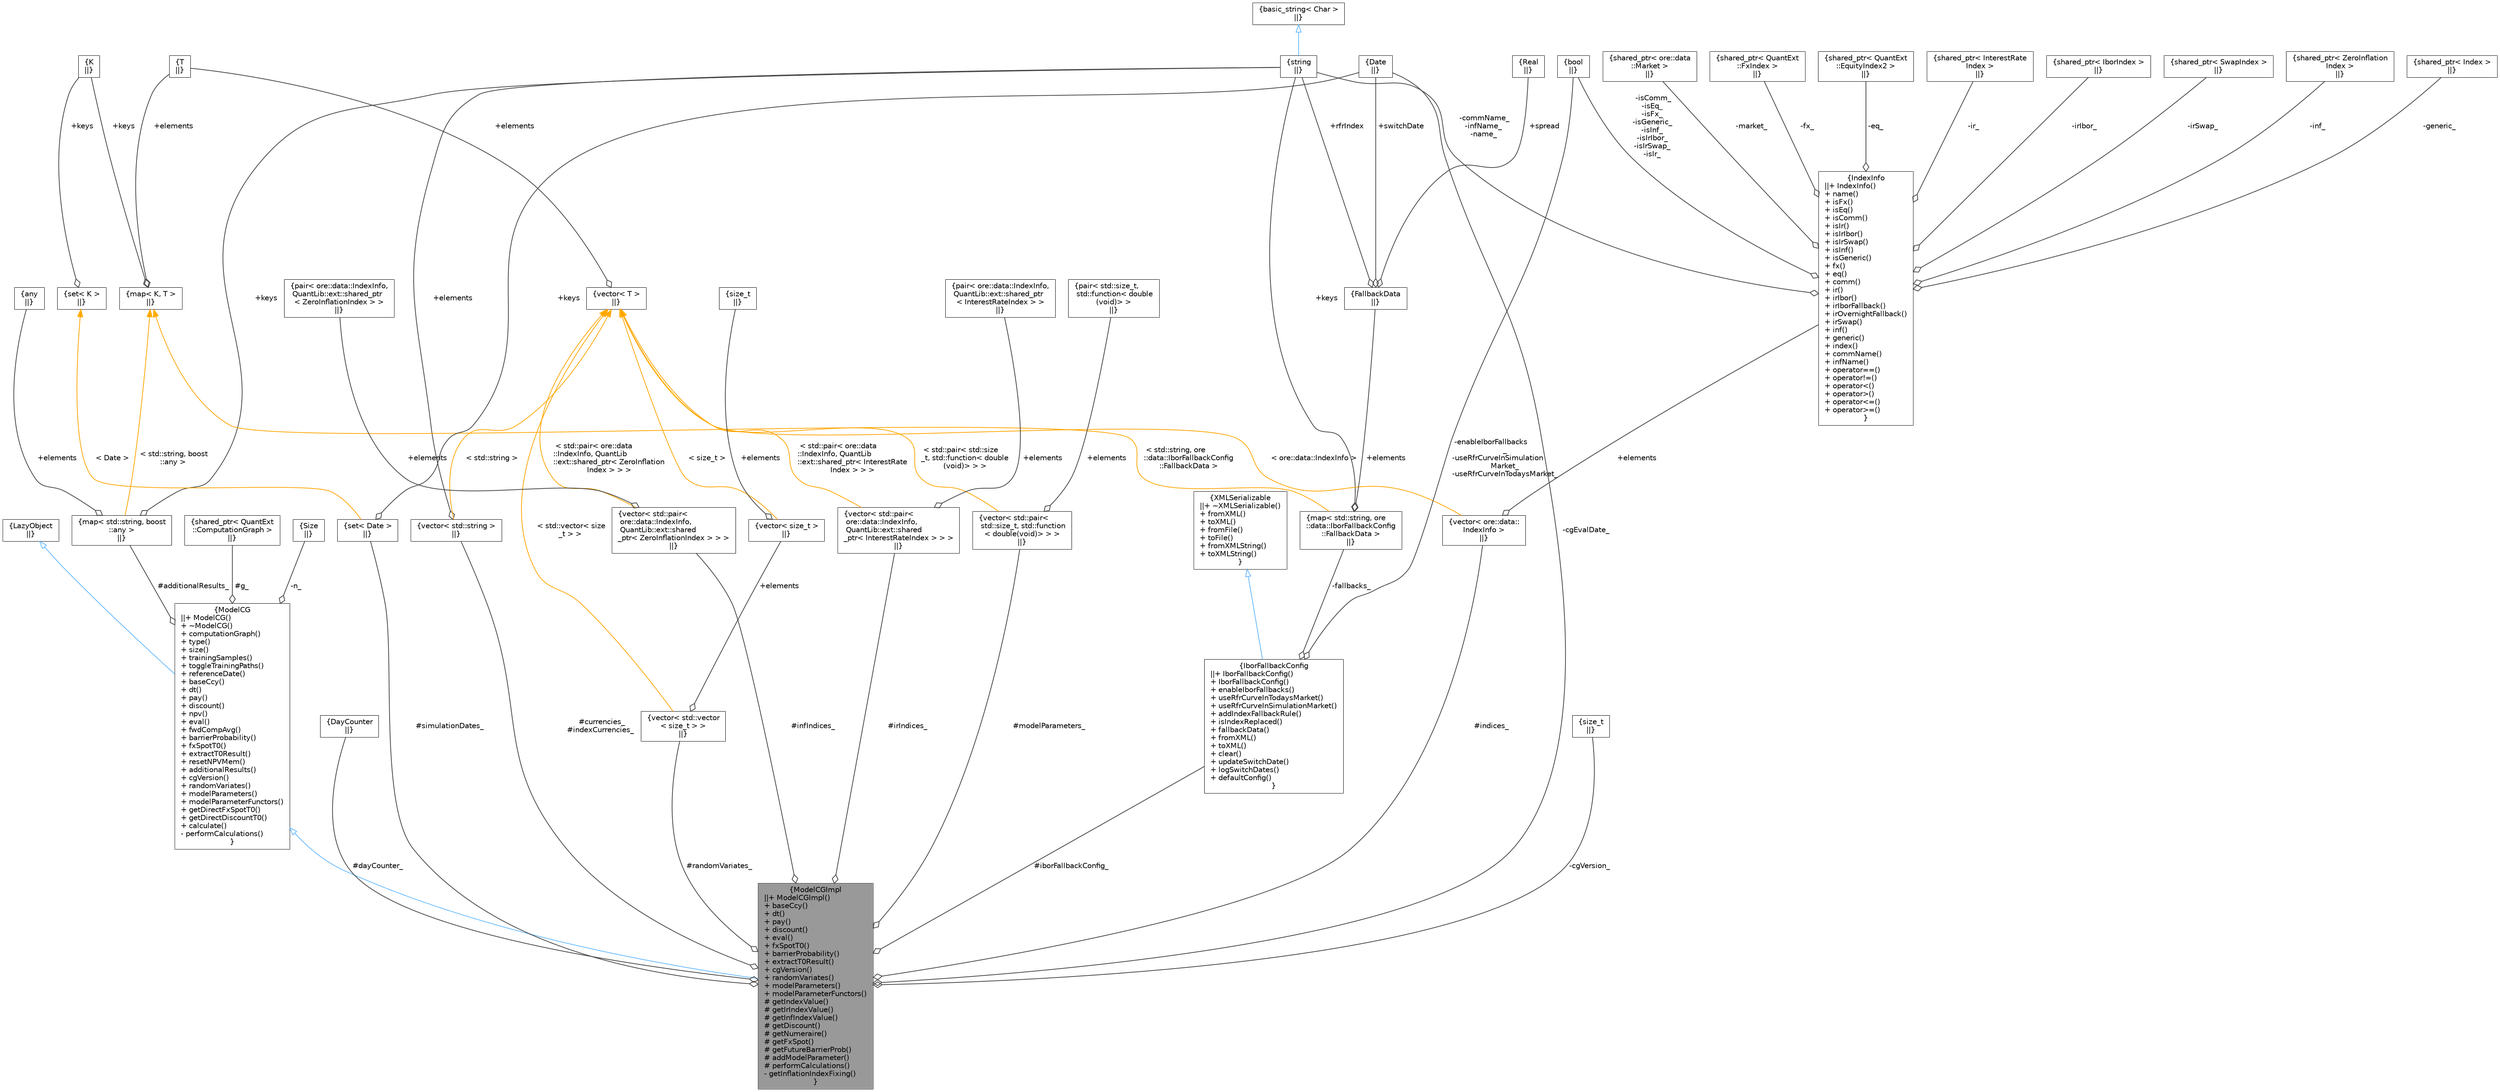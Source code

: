 digraph "ModelCGImpl"
{
 // INTERACTIVE_SVG=YES
 // LATEX_PDF_SIZE
  bgcolor="transparent";
  edge [fontname=Helvetica,fontsize=10,labelfontname=Helvetica,labelfontsize=10];
  node [fontname=Helvetica,fontsize=10,shape=box,height=0.2,width=0.4];
  Node1 [label="{ModelCGImpl\n||+ ModelCGImpl()\l+ baseCcy()\l+ dt()\l+ pay()\l+ discount()\l+ eval()\l+ fxSpotT0()\l+ barrierProbability()\l+ extractT0Result()\l+ cgVersion()\l+ randomVariates()\l+ modelParameters()\l+ modelParameterFunctors()\l# getIndexValue()\l# getIrIndexValue()\l# getInfIndexValue()\l# getDiscount()\l# getNumeraire()\l# getFxSpot()\l# getFutureBarrierProb()\l# addModelParameter()\l# performCalculations()\l- getInflationIndexFixing()\l}",height=0.2,width=0.4,color="gray40", fillcolor="grey60", style="filled", fontcolor="black",tooltip=" "];
  Node2 -> Node1 [dir="back",color="steelblue1",style="solid",arrowtail="onormal"];
  Node2 [label="{ModelCG\n||+ ModelCG()\l+ ~ModelCG()\l+ computationGraph()\l+ type()\l+ size()\l+ trainingSamples()\l+ toggleTrainingPaths()\l+ referenceDate()\l+ baseCcy()\l+ dt()\l+ pay()\l+ discount()\l+ npv()\l+ eval()\l+ fwdCompAvg()\l+ barrierProbability()\l+ fxSpotT0()\l+ extractT0Result()\l+ resetNPVMem()\l+ additionalResults()\l+ cgVersion()\l+ randomVariates()\l+ modelParameters()\l+ modelParameterFunctors()\l+ getDirectFxSpotT0()\l+ getDirectDiscountT0()\l+ calculate()\l- performCalculations()\l}",height=0.2,width=0.4,color="gray40", fillcolor="white", style="filled",URL="$classore_1_1data_1_1_model_c_g.html",tooltip=" "];
  Node3 -> Node2 [dir="back",color="steelblue1",style="solid",arrowtail="onormal"];
  Node3 [label="{LazyObject\n||}",height=0.2,width=0.4,color="gray40", fillcolor="white", style="filled",tooltip=" "];
  Node4 -> Node2 [color="grey25",style="solid",label=" #additionalResults_" ,arrowhead="odiamond"];
  Node4 [label="{map\< std::string, boost\l::any \>\n||}",height=0.2,width=0.4,color="gray40", fillcolor="white", style="filled",tooltip=" "];
  Node5 -> Node4 [color="grey25",style="solid",label=" +keys" ,arrowhead="odiamond"];
  Node5 [label="{string\n||}",height=0.2,width=0.4,color="gray40", fillcolor="white", style="filled",tooltip=" "];
  Node6 -> Node5 [dir="back",color="steelblue1",style="solid",arrowtail="onormal"];
  Node6 [label="{basic_string\< Char \>\n||}",height=0.2,width=0.4,color="gray40", fillcolor="white", style="filled",tooltip=" "];
  Node7 -> Node4 [color="grey25",style="solid",label=" +elements" ,arrowhead="odiamond"];
  Node7 [label="{any\n||}",height=0.2,width=0.4,color="gray40", fillcolor="white", style="filled",tooltip=" "];
  Node8 -> Node4 [dir="back",color="orange",style="solid",label=" \< std::string, boost\l::any \>" ];
  Node8 [label="{map\< K, T \>\n||}",height=0.2,width=0.4,color="gray40", fillcolor="white", style="filled",tooltip=" "];
  Node9 -> Node8 [color="grey25",style="solid",label=" +keys" ,arrowhead="odiamond"];
  Node9 [label="{K\n||}",height=0.2,width=0.4,color="gray40", fillcolor="white", style="filled",tooltip=" "];
  Node10 -> Node8 [color="grey25",style="solid",label=" +elements" ,arrowhead="odiamond"];
  Node10 [label="{T\n||}",height=0.2,width=0.4,color="gray40", fillcolor="white", style="filled",tooltip=" "];
  Node11 -> Node2 [color="grey25",style="solid",label=" #g_" ,arrowhead="odiamond"];
  Node11 [label="{shared_ptr\< QuantExt\l::ComputationGraph \>\n||}",height=0.2,width=0.4,color="gray40", fillcolor="white", style="filled",tooltip=" "];
  Node12 -> Node2 [color="grey25",style="solid",label=" -n_" ,arrowhead="odiamond"];
  Node12 [label="{Size\n||}",height=0.2,width=0.4,color="gray40", fillcolor="white", style="filled",tooltip=" "];
  Node13 -> Node1 [color="grey25",style="solid",label=" #dayCounter_" ,arrowhead="odiamond"];
  Node13 [label="{DayCounter\n||}",height=0.2,width=0.4,color="gray40", fillcolor="white", style="filled",tooltip=" "];
  Node14 -> Node1 [color="grey25",style="solid",label=" #currencies_\n#indexCurrencies_" ,arrowhead="odiamond"];
  Node14 [label="{vector\< std::string \>\n||}",height=0.2,width=0.4,color="gray40", fillcolor="white", style="filled",tooltip=" "];
  Node5 -> Node14 [color="grey25",style="solid",label=" +elements" ,arrowhead="odiamond"];
  Node15 -> Node14 [dir="back",color="orange",style="solid",label=" \< std::string \>" ];
  Node15 [label="{vector\< T \>\n||}",height=0.2,width=0.4,color="gray40", fillcolor="white", style="filled",tooltip=" "];
  Node10 -> Node15 [color="grey25",style="solid",label=" +elements" ,arrowhead="odiamond"];
  Node16 -> Node1 [color="grey25",style="solid",label=" #simulationDates_" ,arrowhead="odiamond"];
  Node16 [label="{set\< Date \>\n||}",height=0.2,width=0.4,color="gray40", fillcolor="white", style="filled",tooltip=" "];
  Node17 -> Node16 [color="grey25",style="solid",label=" +keys" ,arrowhead="odiamond"];
  Node17 [label="{Date\n||}",height=0.2,width=0.4,color="gray40", fillcolor="white", style="filled",tooltip=" "];
  Node18 -> Node16 [dir="back",color="orange",style="solid",label=" \< Date \>" ];
  Node18 [label="{set\< K \>\n||}",height=0.2,width=0.4,color="gray40", fillcolor="white", style="filled",tooltip=" "];
  Node9 -> Node18 [color="grey25",style="solid",label=" +keys" ,arrowhead="odiamond"];
  Node19 -> Node1 [color="grey25",style="solid",label=" #iborFallbackConfig_" ,arrowhead="odiamond"];
  Node19 [label="{IborFallbackConfig\n||+ IborFallbackConfig()\l+ IborFallbackConfig()\l+ enableIborFallbacks()\l+ useRfrCurveInTodaysMarket()\l+ useRfrCurveInSimulationMarket()\l+ addIndexFallbackRule()\l+ isIndexReplaced()\l+ fallbackData()\l+ fromXML()\l+ toXML()\l+ clear()\l+ updateSwitchDate()\l+ logSwitchDates()\l+ defaultConfig()\l}",height=0.2,width=0.4,color="gray40", fillcolor="white", style="filled",URL="$classore_1_1data_1_1_ibor_fallback_config.html",tooltip=" "];
  Node20 -> Node19 [dir="back",color="steelblue1",style="solid",arrowtail="onormal"];
  Node20 [label="{XMLSerializable\n||+ ~XMLSerializable()\l+ fromXML()\l+ toXML()\l+ fromFile()\l+ toFile()\l+ fromXMLString()\l+ toXMLString()\l}",height=0.2,width=0.4,color="gray40", fillcolor="white", style="filled",URL="$classore_1_1data_1_1_x_m_l_serializable.html",tooltip="Base class for all serializable classes."];
  Node21 -> Node19 [color="grey25",style="solid",label=" -enableIborFallbacks\l_\n-useRfrCurveInSimulation\lMarket_\n-useRfrCurveInTodaysMarket_" ,arrowhead="odiamond"];
  Node21 [label="{bool\n||}",height=0.2,width=0.4,color="gray40", fillcolor="white", style="filled",URL="$classbool.html",tooltip=" "];
  Node22 -> Node19 [color="grey25",style="solid",label=" -fallbacks_" ,arrowhead="odiamond"];
  Node22 [label="{map\< std::string, ore\l::data::IborFallbackConfig\l::FallbackData \>\n||}",height=0.2,width=0.4,color="gray40", fillcolor="white", style="filled",tooltip=" "];
  Node5 -> Node22 [color="grey25",style="solid",label=" +keys" ,arrowhead="odiamond"];
  Node23 -> Node22 [color="grey25",style="solid",label=" +elements" ,arrowhead="odiamond"];
  Node23 [label="{FallbackData\n||}",height=0.2,width=0.4,color="gray40", fillcolor="white", style="filled",URL="$structore_1_1data_1_1_ibor_fallback_config_1_1_fallback_data.html",tooltip=" "];
  Node5 -> Node23 [color="grey25",style="solid",label=" +rfrIndex" ,arrowhead="odiamond"];
  Node24 -> Node23 [color="grey25",style="solid",label=" +spread" ,arrowhead="odiamond"];
  Node24 [label="{Real\n||}",height=0.2,width=0.4,color="gray40", fillcolor="white", style="filled",tooltip=" "];
  Node17 -> Node23 [color="grey25",style="solid",label=" +switchDate" ,arrowhead="odiamond"];
  Node8 -> Node22 [dir="back",color="orange",style="solid",label=" \< std::string, ore\l::data::IborFallbackConfig\l::FallbackData \>" ];
  Node25 -> Node1 [color="grey25",style="solid",label=" #irIndices_" ,arrowhead="odiamond"];
  Node25 [label="{vector\< std::pair\<\l ore::data::IndexInfo,\l QuantLib::ext::shared\l_ptr\< InterestRateIndex \> \> \>\n||}",height=0.2,width=0.4,color="gray40", fillcolor="white", style="filled",tooltip=" "];
  Node26 -> Node25 [color="grey25",style="solid",label=" +elements" ,arrowhead="odiamond"];
  Node26 [label="{pair\< ore::data::IndexInfo,\l QuantLib::ext::shared_ptr\l\< InterestRateIndex \> \>\n||}",height=0.2,width=0.4,color="gray40", fillcolor="white", style="filled",tooltip=" "];
  Node15 -> Node25 [dir="back",color="orange",style="solid",label=" \< std::pair\< ore::data\l::IndexInfo, QuantLib\l::ext::shared_ptr\< InterestRate\lIndex \> \> \>" ];
  Node27 -> Node1 [color="grey25",style="solid",label=" #infIndices_" ,arrowhead="odiamond"];
  Node27 [label="{vector\< std::pair\<\l ore::data::IndexInfo,\l QuantLib::ext::shared\l_ptr\< ZeroInflationIndex \> \> \>\n||}",height=0.2,width=0.4,color="gray40", fillcolor="white", style="filled",tooltip=" "];
  Node28 -> Node27 [color="grey25",style="solid",label=" +elements" ,arrowhead="odiamond"];
  Node28 [label="{pair\< ore::data::IndexInfo,\l QuantLib::ext::shared_ptr\l\< ZeroInflationIndex \> \>\n||}",height=0.2,width=0.4,color="gray40", fillcolor="white", style="filled",tooltip=" "];
  Node15 -> Node27 [dir="back",color="orange",style="solid",label=" \< std::pair\< ore::data\l::IndexInfo, QuantLib\l::ext::shared_ptr\< ZeroInflation\lIndex \> \> \>" ];
  Node29 -> Node1 [color="grey25",style="solid",label=" #indices_" ,arrowhead="odiamond"];
  Node29 [label="{vector\< ore::data::\lIndexInfo \>\n||}",height=0.2,width=0.4,color="gray40", fillcolor="white", style="filled",tooltip=" "];
  Node30 -> Node29 [color="grey25",style="solid",label=" +elements" ,arrowhead="odiamond"];
  Node30 [label="{IndexInfo\n||+ IndexInfo()\l+ name()\l+ isFx()\l+ isEq()\l+ isComm()\l+ isIr()\l+ isIrIbor()\l+ isIrSwap()\l+ isInf()\l+ isGeneric()\l+ fx()\l+ eq()\l+ comm()\l+ ir()\l+ irIbor()\l+ irIborFallback()\l+ irOvernightFallback()\l+ irSwap()\l+ inf()\l+ generic()\l+ index()\l+ commName()\l+ infName()\l+ operator==()\l+ operator!=()\l+ operator\<()\l+ operator\>()\l+ operator\<=()\l+ operator\>=()\l}",height=0.2,width=0.4,color="gray40", fillcolor="white", style="filled",URL="$classore_1_1data_1_1_index_info.html",tooltip=" "];
  Node5 -> Node30 [color="grey25",style="solid",label=" -commName_\n-infName_\n-name_" ,arrowhead="odiamond"];
  Node31 -> Node30 [color="grey25",style="solid",label=" -market_" ,arrowhead="odiamond"];
  Node31 [label="{shared_ptr\< ore::data\l::Market \>\n||}",height=0.2,width=0.4,color="gray40", fillcolor="white", style="filled",tooltip=" "];
  Node21 -> Node30 [color="grey25",style="solid",label=" -isComm_\n-isEq_\n-isFx_\n-isGeneric_\n-isInf_\n-isIrIbor_\n-isIrSwap_\n-isIr_" ,arrowhead="odiamond"];
  Node32 -> Node30 [color="grey25",style="solid",label=" -fx_" ,arrowhead="odiamond"];
  Node32 [label="{shared_ptr\< QuantExt\l::FxIndex \>\n||}",height=0.2,width=0.4,color="gray40", fillcolor="white", style="filled",tooltip=" "];
  Node33 -> Node30 [color="grey25",style="solid",label=" -eq_" ,arrowhead="odiamond"];
  Node33 [label="{shared_ptr\< QuantExt\l::EquityIndex2 \>\n||}",height=0.2,width=0.4,color="gray40", fillcolor="white", style="filled",tooltip=" "];
  Node34 -> Node30 [color="grey25",style="solid",label=" -ir_" ,arrowhead="odiamond"];
  Node34 [label="{shared_ptr\< InterestRate\lIndex \>\n||}",height=0.2,width=0.4,color="gray40", fillcolor="white", style="filled",tooltip=" "];
  Node35 -> Node30 [color="grey25",style="solid",label=" -irIbor_" ,arrowhead="odiamond"];
  Node35 [label="{shared_ptr\< IborIndex \>\n||}",height=0.2,width=0.4,color="gray40", fillcolor="white", style="filled",tooltip=" "];
  Node36 -> Node30 [color="grey25",style="solid",label=" -irSwap_" ,arrowhead="odiamond"];
  Node36 [label="{shared_ptr\< SwapIndex \>\n||}",height=0.2,width=0.4,color="gray40", fillcolor="white", style="filled",tooltip=" "];
  Node37 -> Node30 [color="grey25",style="solid",label=" -inf_" ,arrowhead="odiamond"];
  Node37 [label="{shared_ptr\< ZeroInflation\lIndex \>\n||}",height=0.2,width=0.4,color="gray40", fillcolor="white", style="filled",tooltip=" "];
  Node38 -> Node30 [color="grey25",style="solid",label=" -generic_" ,arrowhead="odiamond"];
  Node38 [label="{shared_ptr\< Index \>\n||}",height=0.2,width=0.4,color="gray40", fillcolor="white", style="filled",tooltip=" "];
  Node15 -> Node29 [dir="back",color="orange",style="solid",label=" \< ore::data::IndexInfo \>" ];
  Node39 -> Node1 [color="grey25",style="solid",label=" #randomVariates_" ,arrowhead="odiamond"];
  Node39 [label="{vector\< std::vector\l\< size_t \> \>\n||}",height=0.2,width=0.4,color="gray40", fillcolor="white", style="filled",tooltip=" "];
  Node40 -> Node39 [color="grey25",style="solid",label=" +elements" ,arrowhead="odiamond"];
  Node40 [label="{vector\< size_t \>\n||}",height=0.2,width=0.4,color="gray40", fillcolor="white", style="filled",tooltip=" "];
  Node41 -> Node40 [color="grey25",style="solid",label=" +elements" ,arrowhead="odiamond"];
  Node41 [label="{size_t\n||}",height=0.2,width=0.4,color="gray40", fillcolor="white", style="filled",tooltip=" "];
  Node15 -> Node40 [dir="back",color="orange",style="solid",label=" \< size_t \>" ];
  Node15 -> Node39 [dir="back",color="orange",style="solid",label=" \< std::vector\< size\l_t \> \>" ];
  Node42 -> Node1 [color="grey25",style="solid",label=" #modelParameters_" ,arrowhead="odiamond"];
  Node42 [label="{vector\< std::pair\<\l std::size_t, std::function\l\< double(void)\> \> \>\n||}",height=0.2,width=0.4,color="gray40", fillcolor="white", style="filled",tooltip=" "];
  Node43 -> Node42 [color="grey25",style="solid",label=" +elements" ,arrowhead="odiamond"];
  Node43 [label="{pair\< std::size_t,\l std::function\< double\l(void)\> \>\n||}",height=0.2,width=0.4,color="gray40", fillcolor="white", style="filled",tooltip=" "];
  Node15 -> Node42 [dir="back",color="orange",style="solid",label=" \< std::pair\< std::size\l_t, std::function\< double\l(void)\> \> \>" ];
  Node44 -> Node1 [color="grey25",style="solid",label=" -cgVersion_" ,arrowhead="odiamond"];
  Node44 [label="{size_t\n||}",height=0.2,width=0.4,color="gray40", fillcolor="white", style="filled",tooltip=" "];
  Node17 -> Node1 [color="grey25",style="solid",label=" -cgEvalDate_" ,arrowhead="odiamond"];
}
